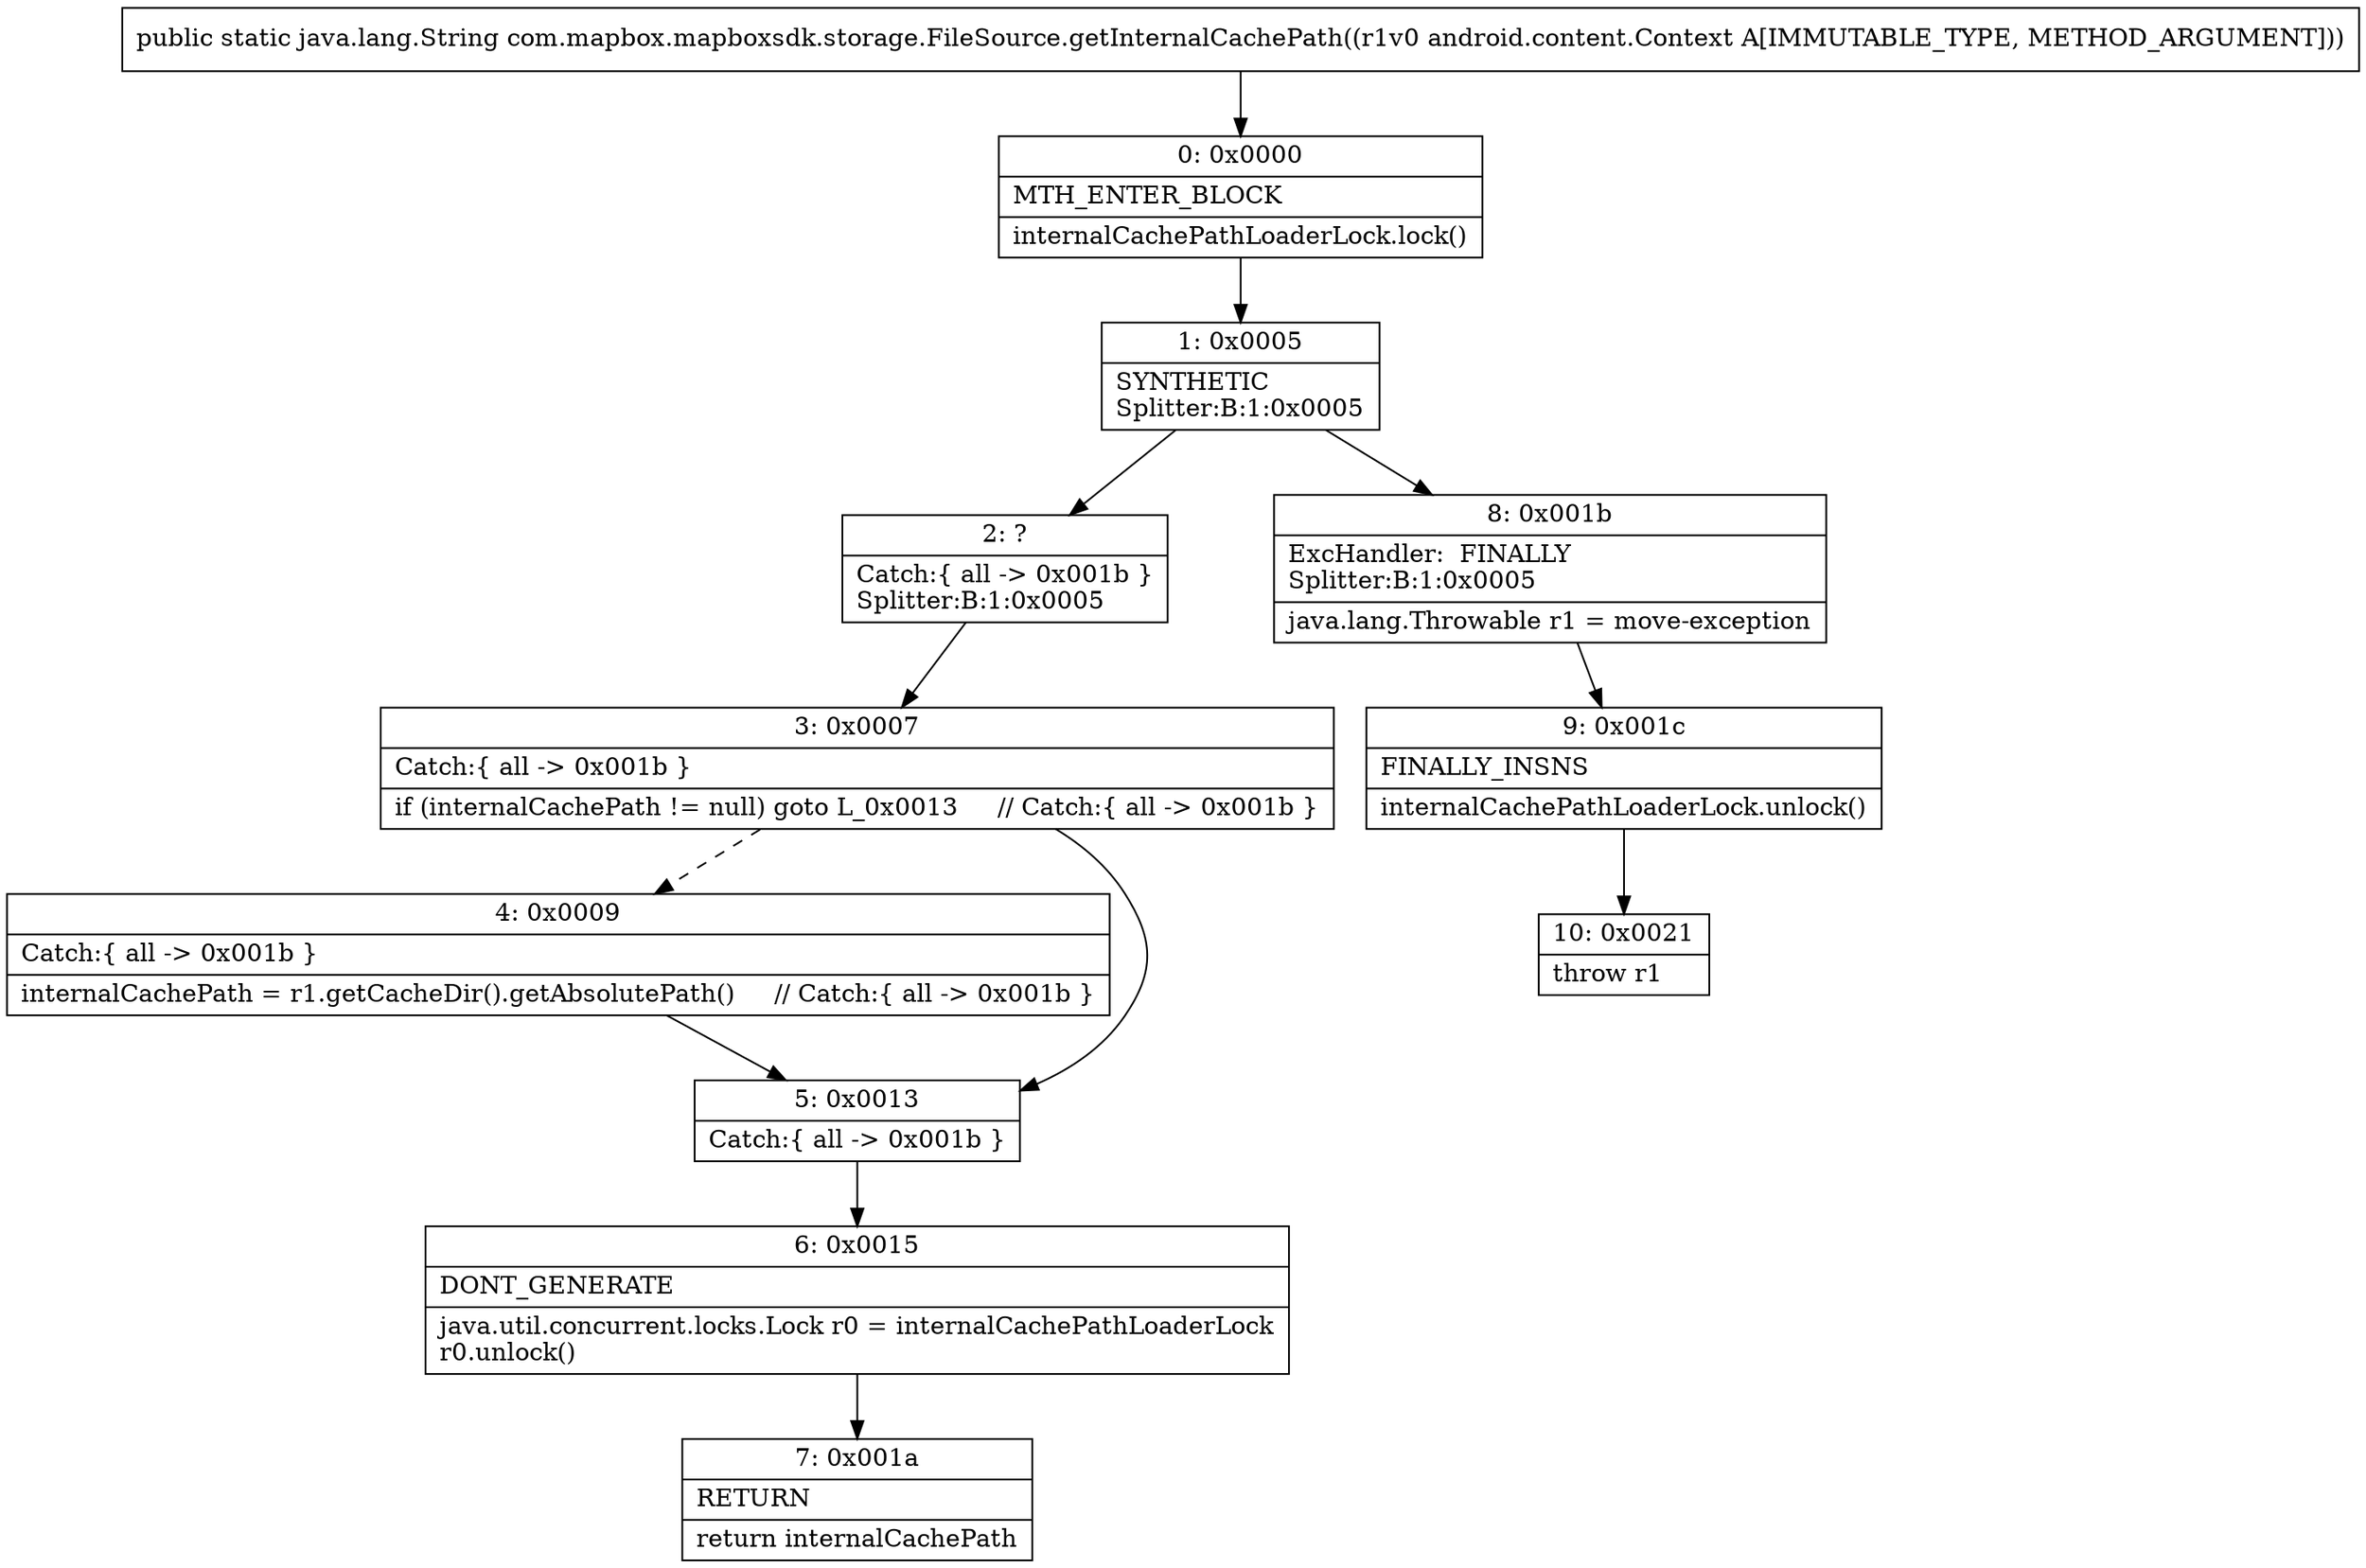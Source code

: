 digraph "CFG forcom.mapbox.mapboxsdk.storage.FileSource.getInternalCachePath(Landroid\/content\/Context;)Ljava\/lang\/String;" {
Node_0 [shape=record,label="{0\:\ 0x0000|MTH_ENTER_BLOCK\l|internalCachePathLoaderLock.lock()\l}"];
Node_1 [shape=record,label="{1\:\ 0x0005|SYNTHETIC\lSplitter:B:1:0x0005\l}"];
Node_2 [shape=record,label="{2\:\ ?|Catch:\{ all \-\> 0x001b \}\lSplitter:B:1:0x0005\l}"];
Node_3 [shape=record,label="{3\:\ 0x0007|Catch:\{ all \-\> 0x001b \}\l|if (internalCachePath != null) goto L_0x0013     \/\/ Catch:\{ all \-\> 0x001b \}\l}"];
Node_4 [shape=record,label="{4\:\ 0x0009|Catch:\{ all \-\> 0x001b \}\l|internalCachePath = r1.getCacheDir().getAbsolutePath()     \/\/ Catch:\{ all \-\> 0x001b \}\l}"];
Node_5 [shape=record,label="{5\:\ 0x0013|Catch:\{ all \-\> 0x001b \}\l}"];
Node_6 [shape=record,label="{6\:\ 0x0015|DONT_GENERATE\l|java.util.concurrent.locks.Lock r0 = internalCachePathLoaderLock\lr0.unlock()\l}"];
Node_7 [shape=record,label="{7\:\ 0x001a|RETURN\l|return internalCachePath\l}"];
Node_8 [shape=record,label="{8\:\ 0x001b|ExcHandler:  FINALLY\lSplitter:B:1:0x0005\l|java.lang.Throwable r1 = move\-exception\l}"];
Node_9 [shape=record,label="{9\:\ 0x001c|FINALLY_INSNS\l|internalCachePathLoaderLock.unlock()\l}"];
Node_10 [shape=record,label="{10\:\ 0x0021|throw r1\l}"];
MethodNode[shape=record,label="{public static java.lang.String com.mapbox.mapboxsdk.storage.FileSource.getInternalCachePath((r1v0 android.content.Context A[IMMUTABLE_TYPE, METHOD_ARGUMENT])) }"];
MethodNode -> Node_0;
Node_0 -> Node_1;
Node_1 -> Node_2;
Node_1 -> Node_8;
Node_2 -> Node_3;
Node_3 -> Node_4[style=dashed];
Node_3 -> Node_5;
Node_4 -> Node_5;
Node_5 -> Node_6;
Node_6 -> Node_7;
Node_8 -> Node_9;
Node_9 -> Node_10;
}

